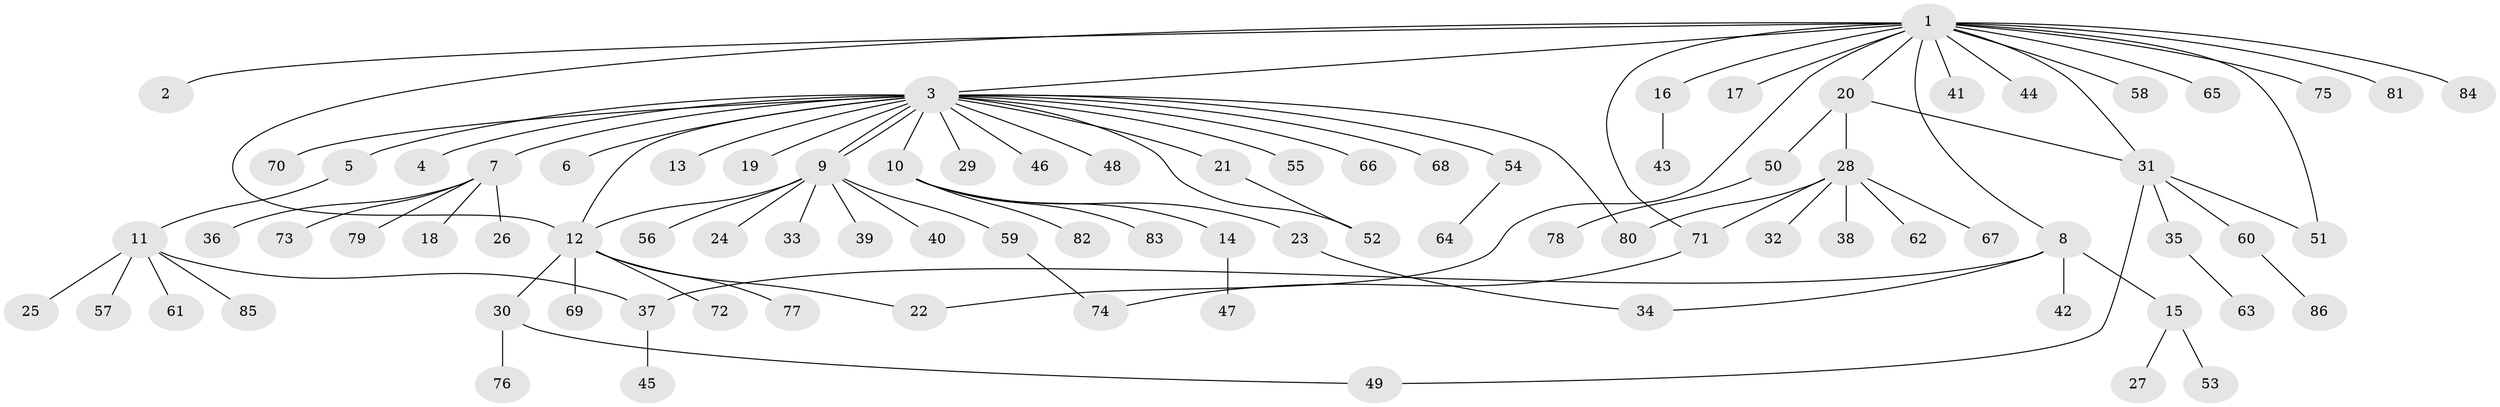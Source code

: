 // Generated by graph-tools (version 1.1) at 2025/11/02/27/25 16:11:11]
// undirected, 86 vertices, 98 edges
graph export_dot {
graph [start="1"]
  node [color=gray90,style=filled];
  1;
  2;
  3;
  4;
  5;
  6;
  7;
  8;
  9;
  10;
  11;
  12;
  13;
  14;
  15;
  16;
  17;
  18;
  19;
  20;
  21;
  22;
  23;
  24;
  25;
  26;
  27;
  28;
  29;
  30;
  31;
  32;
  33;
  34;
  35;
  36;
  37;
  38;
  39;
  40;
  41;
  42;
  43;
  44;
  45;
  46;
  47;
  48;
  49;
  50;
  51;
  52;
  53;
  54;
  55;
  56;
  57;
  58;
  59;
  60;
  61;
  62;
  63;
  64;
  65;
  66;
  67;
  68;
  69;
  70;
  71;
  72;
  73;
  74;
  75;
  76;
  77;
  78;
  79;
  80;
  81;
  82;
  83;
  84;
  85;
  86;
  1 -- 2;
  1 -- 3;
  1 -- 8;
  1 -- 12;
  1 -- 16;
  1 -- 17;
  1 -- 20;
  1 -- 22;
  1 -- 31;
  1 -- 41;
  1 -- 44;
  1 -- 51;
  1 -- 58;
  1 -- 65;
  1 -- 71;
  1 -- 75;
  1 -- 81;
  1 -- 84;
  3 -- 4;
  3 -- 5;
  3 -- 6;
  3 -- 7;
  3 -- 9;
  3 -- 9;
  3 -- 10;
  3 -- 12;
  3 -- 13;
  3 -- 19;
  3 -- 21;
  3 -- 29;
  3 -- 46;
  3 -- 48;
  3 -- 52;
  3 -- 54;
  3 -- 55;
  3 -- 66;
  3 -- 68;
  3 -- 70;
  3 -- 80;
  5 -- 11;
  7 -- 18;
  7 -- 26;
  7 -- 36;
  7 -- 73;
  7 -- 79;
  8 -- 15;
  8 -- 34;
  8 -- 37;
  8 -- 42;
  9 -- 12;
  9 -- 24;
  9 -- 33;
  9 -- 39;
  9 -- 40;
  9 -- 56;
  9 -- 59;
  10 -- 14;
  10 -- 23;
  10 -- 82;
  10 -- 83;
  11 -- 25;
  11 -- 37;
  11 -- 57;
  11 -- 61;
  11 -- 85;
  12 -- 22;
  12 -- 30;
  12 -- 69;
  12 -- 72;
  12 -- 77;
  14 -- 47;
  15 -- 27;
  15 -- 53;
  16 -- 43;
  20 -- 28;
  20 -- 31;
  20 -- 50;
  21 -- 52;
  23 -- 34;
  28 -- 32;
  28 -- 38;
  28 -- 62;
  28 -- 67;
  28 -- 71;
  28 -- 80;
  30 -- 49;
  30 -- 76;
  31 -- 35;
  31 -- 49;
  31 -- 51;
  31 -- 60;
  35 -- 63;
  37 -- 45;
  50 -- 78;
  54 -- 64;
  59 -- 74;
  60 -- 86;
  71 -- 74;
}
